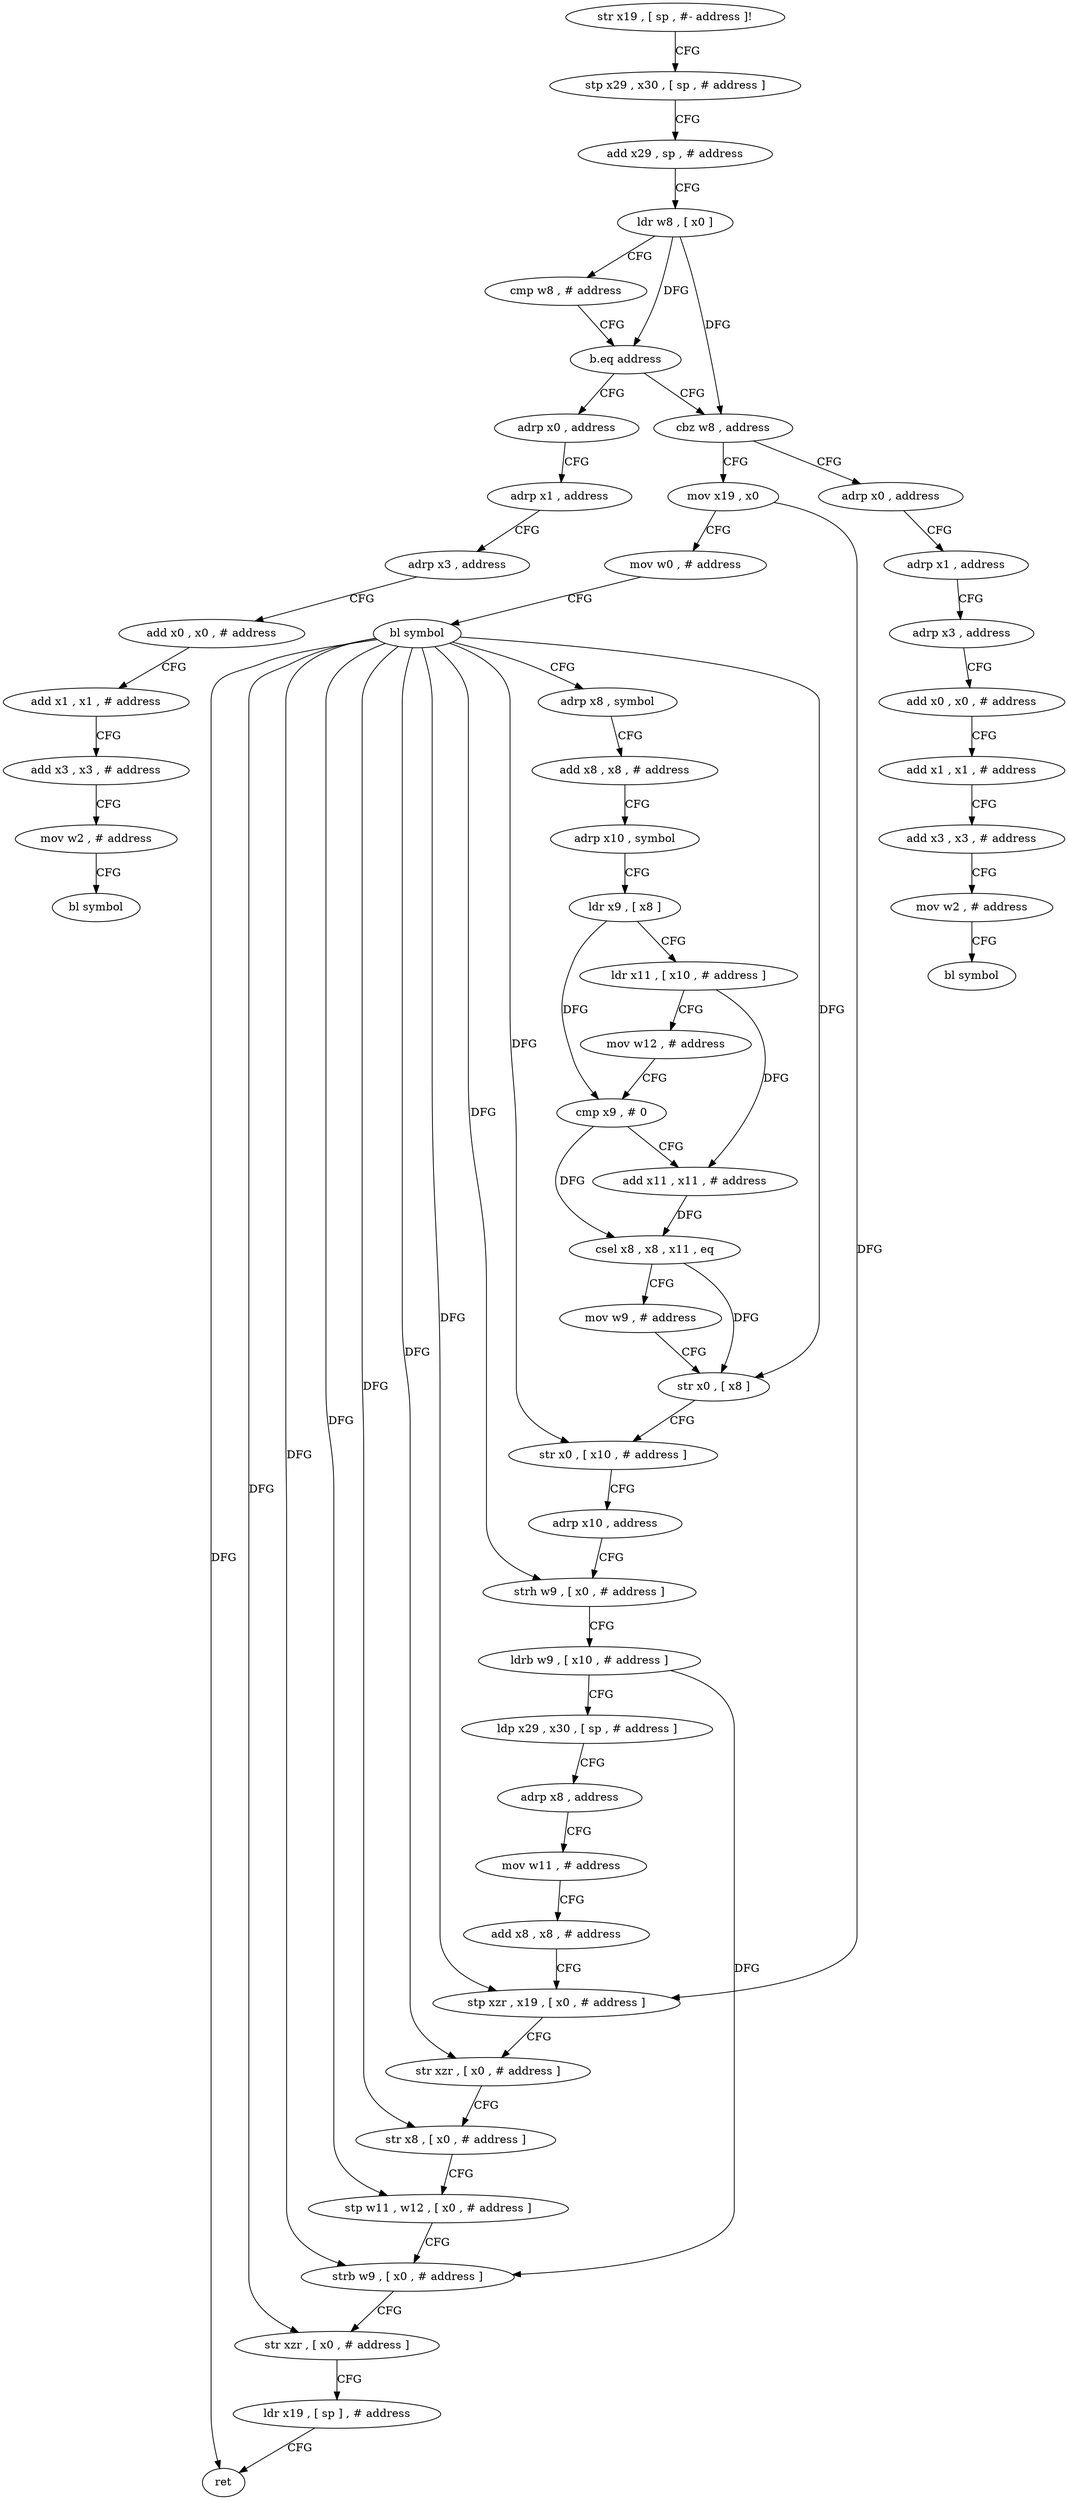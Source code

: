 digraph "func" {
"4227380" [label = "str x19 , [ sp , #- address ]!" ]
"4227384" [label = "stp x29 , x30 , [ sp , # address ]" ]
"4227388" [label = "add x29 , sp , # address" ]
"4227392" [label = "ldr w8 , [ x0 ]" ]
"4227396" [label = "cmp w8 , # address" ]
"4227400" [label = "b.eq address" ]
"4227528" [label = "adrp x0 , address" ]
"4227404" [label = "cbz w8 , address" ]
"4227532" [label = "adrp x1 , address" ]
"4227536" [label = "adrp x3 , address" ]
"4227540" [label = "add x0 , x0 , # address" ]
"4227544" [label = "add x1 , x1 , # address" ]
"4227548" [label = "add x3 , x3 , # address" ]
"4227552" [label = "mov w2 , # address" ]
"4227556" [label = "bl symbol" ]
"4227560" [label = "adrp x0 , address" ]
"4227408" [label = "mov x19 , x0" ]
"4227564" [label = "adrp x1 , address" ]
"4227568" [label = "adrp x3 , address" ]
"4227572" [label = "add x0 , x0 , # address" ]
"4227576" [label = "add x1 , x1 , # address" ]
"4227580" [label = "add x3 , x3 , # address" ]
"4227584" [label = "mov w2 , # address" ]
"4227588" [label = "bl symbol" ]
"4227412" [label = "mov w0 , # address" ]
"4227416" [label = "bl symbol" ]
"4227420" [label = "adrp x8 , symbol" ]
"4227424" [label = "add x8 , x8 , # address" ]
"4227428" [label = "adrp x10 , symbol" ]
"4227432" [label = "ldr x9 , [ x8 ]" ]
"4227436" [label = "ldr x11 , [ x10 , # address ]" ]
"4227440" [label = "mov w12 , # address" ]
"4227444" [label = "cmp x9 , # 0" ]
"4227448" [label = "add x11 , x11 , # address" ]
"4227452" [label = "csel x8 , x8 , x11 , eq" ]
"4227456" [label = "mov w9 , # address" ]
"4227460" [label = "str x0 , [ x8 ]" ]
"4227464" [label = "str x0 , [ x10 , # address ]" ]
"4227468" [label = "adrp x10 , address" ]
"4227472" [label = "strh w9 , [ x0 , # address ]" ]
"4227476" [label = "ldrb w9 , [ x10 , # address ]" ]
"4227480" [label = "ldp x29 , x30 , [ sp , # address ]" ]
"4227484" [label = "adrp x8 , address" ]
"4227488" [label = "mov w11 , # address" ]
"4227492" [label = "add x8 , x8 , # address" ]
"4227496" [label = "stp xzr , x19 , [ x0 , # address ]" ]
"4227500" [label = "str xzr , [ x0 , # address ]" ]
"4227504" [label = "str x8 , [ x0 , # address ]" ]
"4227508" [label = "stp w11 , w12 , [ x0 , # address ]" ]
"4227512" [label = "strb w9 , [ x0 , # address ]" ]
"4227516" [label = "str xzr , [ x0 , # address ]" ]
"4227520" [label = "ldr x19 , [ sp ] , # address" ]
"4227524" [label = "ret" ]
"4227380" -> "4227384" [ label = "CFG" ]
"4227384" -> "4227388" [ label = "CFG" ]
"4227388" -> "4227392" [ label = "CFG" ]
"4227392" -> "4227396" [ label = "CFG" ]
"4227392" -> "4227400" [ label = "DFG" ]
"4227392" -> "4227404" [ label = "DFG" ]
"4227396" -> "4227400" [ label = "CFG" ]
"4227400" -> "4227528" [ label = "CFG" ]
"4227400" -> "4227404" [ label = "CFG" ]
"4227528" -> "4227532" [ label = "CFG" ]
"4227404" -> "4227560" [ label = "CFG" ]
"4227404" -> "4227408" [ label = "CFG" ]
"4227532" -> "4227536" [ label = "CFG" ]
"4227536" -> "4227540" [ label = "CFG" ]
"4227540" -> "4227544" [ label = "CFG" ]
"4227544" -> "4227548" [ label = "CFG" ]
"4227548" -> "4227552" [ label = "CFG" ]
"4227552" -> "4227556" [ label = "CFG" ]
"4227560" -> "4227564" [ label = "CFG" ]
"4227408" -> "4227412" [ label = "CFG" ]
"4227408" -> "4227496" [ label = "DFG" ]
"4227564" -> "4227568" [ label = "CFG" ]
"4227568" -> "4227572" [ label = "CFG" ]
"4227572" -> "4227576" [ label = "CFG" ]
"4227576" -> "4227580" [ label = "CFG" ]
"4227580" -> "4227584" [ label = "CFG" ]
"4227584" -> "4227588" [ label = "CFG" ]
"4227412" -> "4227416" [ label = "CFG" ]
"4227416" -> "4227420" [ label = "CFG" ]
"4227416" -> "4227460" [ label = "DFG" ]
"4227416" -> "4227464" [ label = "DFG" ]
"4227416" -> "4227472" [ label = "DFG" ]
"4227416" -> "4227496" [ label = "DFG" ]
"4227416" -> "4227500" [ label = "DFG" ]
"4227416" -> "4227504" [ label = "DFG" ]
"4227416" -> "4227508" [ label = "DFG" ]
"4227416" -> "4227512" [ label = "DFG" ]
"4227416" -> "4227516" [ label = "DFG" ]
"4227416" -> "4227524" [ label = "DFG" ]
"4227420" -> "4227424" [ label = "CFG" ]
"4227424" -> "4227428" [ label = "CFG" ]
"4227428" -> "4227432" [ label = "CFG" ]
"4227432" -> "4227436" [ label = "CFG" ]
"4227432" -> "4227444" [ label = "DFG" ]
"4227436" -> "4227440" [ label = "CFG" ]
"4227436" -> "4227448" [ label = "DFG" ]
"4227440" -> "4227444" [ label = "CFG" ]
"4227444" -> "4227448" [ label = "CFG" ]
"4227444" -> "4227452" [ label = "DFG" ]
"4227448" -> "4227452" [ label = "DFG" ]
"4227452" -> "4227456" [ label = "CFG" ]
"4227452" -> "4227460" [ label = "DFG" ]
"4227456" -> "4227460" [ label = "CFG" ]
"4227460" -> "4227464" [ label = "CFG" ]
"4227464" -> "4227468" [ label = "CFG" ]
"4227468" -> "4227472" [ label = "CFG" ]
"4227472" -> "4227476" [ label = "CFG" ]
"4227476" -> "4227480" [ label = "CFG" ]
"4227476" -> "4227512" [ label = "DFG" ]
"4227480" -> "4227484" [ label = "CFG" ]
"4227484" -> "4227488" [ label = "CFG" ]
"4227488" -> "4227492" [ label = "CFG" ]
"4227492" -> "4227496" [ label = "CFG" ]
"4227496" -> "4227500" [ label = "CFG" ]
"4227500" -> "4227504" [ label = "CFG" ]
"4227504" -> "4227508" [ label = "CFG" ]
"4227508" -> "4227512" [ label = "CFG" ]
"4227512" -> "4227516" [ label = "CFG" ]
"4227516" -> "4227520" [ label = "CFG" ]
"4227520" -> "4227524" [ label = "CFG" ]
}
